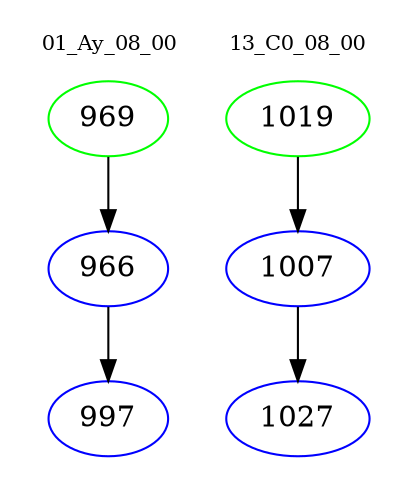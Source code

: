 digraph{
subgraph cluster_0 {
color = white
label = "01_Ay_08_00";
fontsize=10;
T0_969 [label="969", color="green"]
T0_969 -> T0_966 [color="black"]
T0_966 [label="966", color="blue"]
T0_966 -> T0_997 [color="black"]
T0_997 [label="997", color="blue"]
}
subgraph cluster_1 {
color = white
label = "13_C0_08_00";
fontsize=10;
T1_1019 [label="1019", color="green"]
T1_1019 -> T1_1007 [color="black"]
T1_1007 [label="1007", color="blue"]
T1_1007 -> T1_1027 [color="black"]
T1_1027 [label="1027", color="blue"]
}
}
